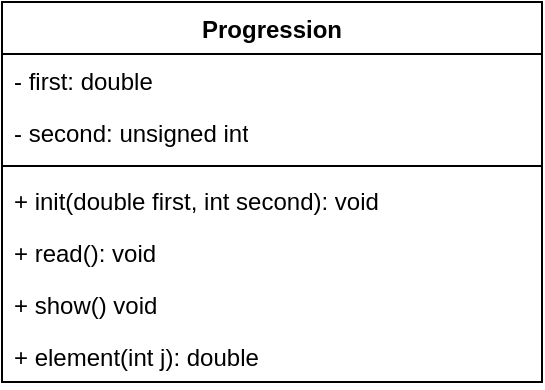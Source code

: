 <mxfile version="22.1.2" type="device">
  <diagram id="C5RBs43oDa-KdzZeNtuy" name="Page-1">
    <mxGraphModel dx="1036" dy="654" grid="1" gridSize="10" guides="1" tooltips="1" connect="1" arrows="1" fold="1" page="1" pageScale="1" pageWidth="827" pageHeight="1169" math="0" shadow="0">
      <root>
        <mxCell id="WIyWlLk6GJQsqaUBKTNV-0" />
        <mxCell id="WIyWlLk6GJQsqaUBKTNV-1" parent="WIyWlLk6GJQsqaUBKTNV-0" />
        <mxCell id="lPCpdXKsBuxf9Gh1yMJs-0" value="Progression" style="swimlane;fontStyle=1;align=center;verticalAlign=top;childLayout=stackLayout;horizontal=1;startSize=26;horizontalStack=0;resizeParent=1;resizeParentMax=0;resizeLast=0;collapsible=1;marginBottom=0;whiteSpace=wrap;html=1;" parent="WIyWlLk6GJQsqaUBKTNV-1" vertex="1">
          <mxGeometry x="310" y="60" width="270" height="190" as="geometry" />
        </mxCell>
        <mxCell id="lPCpdXKsBuxf9Gh1yMJs-1" value="- first: double" style="text;strokeColor=none;fillColor=none;align=left;verticalAlign=top;spacingLeft=4;spacingRight=4;overflow=hidden;rotatable=0;points=[[0,0.5],[1,0.5]];portConstraint=eastwest;whiteSpace=wrap;html=1;" parent="lPCpdXKsBuxf9Gh1yMJs-0" vertex="1">
          <mxGeometry y="26" width="270" height="26" as="geometry" />
        </mxCell>
        <mxCell id="lPCpdXKsBuxf9Gh1yMJs-4" value="- second: unsigned int" style="text;strokeColor=none;fillColor=none;align=left;verticalAlign=top;spacingLeft=4;spacingRight=4;overflow=hidden;rotatable=0;points=[[0,0.5],[1,0.5]];portConstraint=eastwest;whiteSpace=wrap;html=1;" parent="lPCpdXKsBuxf9Gh1yMJs-0" vertex="1">
          <mxGeometry y="52" width="270" height="26" as="geometry" />
        </mxCell>
        <mxCell id="lPCpdXKsBuxf9Gh1yMJs-2" value="" style="line;strokeWidth=1;fillColor=none;align=left;verticalAlign=middle;spacingTop=-1;spacingLeft=3;spacingRight=3;rotatable=0;labelPosition=right;points=[];portConstraint=eastwest;strokeColor=inherit;" parent="lPCpdXKsBuxf9Gh1yMJs-0" vertex="1">
          <mxGeometry y="78" width="270" height="8" as="geometry" />
        </mxCell>
        <mxCell id="lPCpdXKsBuxf9Gh1yMJs-5" value="+ init(double first, int second): void" style="text;strokeColor=none;fillColor=none;align=left;verticalAlign=top;spacingLeft=4;spacingRight=4;overflow=hidden;rotatable=0;points=[[0,0.5],[1,0.5]];portConstraint=eastwest;whiteSpace=wrap;html=1;" parent="lPCpdXKsBuxf9Gh1yMJs-0" vertex="1">
          <mxGeometry y="86" width="270" height="26" as="geometry" />
        </mxCell>
        <mxCell id="lPCpdXKsBuxf9Gh1yMJs-6" value="+ read(): void" style="text;strokeColor=none;fillColor=none;align=left;verticalAlign=top;spacingLeft=4;spacingRight=4;overflow=hidden;rotatable=0;points=[[0,0.5],[1,0.5]];portConstraint=eastwest;whiteSpace=wrap;html=1;" parent="lPCpdXKsBuxf9Gh1yMJs-0" vertex="1">
          <mxGeometry y="112" width="270" height="26" as="geometry" />
        </mxCell>
        <mxCell id="lPCpdXKsBuxf9Gh1yMJs-7" value="+ show() void" style="text;strokeColor=none;fillColor=none;align=left;verticalAlign=top;spacingLeft=4;spacingRight=4;overflow=hidden;rotatable=0;points=[[0,0.5],[1,0.5]];portConstraint=eastwest;whiteSpace=wrap;html=1;" parent="lPCpdXKsBuxf9Gh1yMJs-0" vertex="1">
          <mxGeometry y="138" width="270" height="26" as="geometry" />
        </mxCell>
        <mxCell id="lPCpdXKsBuxf9Gh1yMJs-3" value="+ element(int j): double" style="text;strokeColor=none;fillColor=none;align=left;verticalAlign=top;spacingLeft=4;spacingRight=4;overflow=hidden;rotatable=0;points=[[0,0.5],[1,0.5]];portConstraint=eastwest;whiteSpace=wrap;html=1;" parent="lPCpdXKsBuxf9Gh1yMJs-0" vertex="1">
          <mxGeometry y="164" width="270" height="26" as="geometry" />
        </mxCell>
      </root>
    </mxGraphModel>
  </diagram>
</mxfile>
